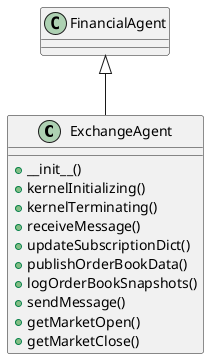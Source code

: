 @startuml
class ExchangeAgent {
  + __init__()
  + kernelInitializing()
  + kernelTerminating()
  + receiveMessage()
  + updateSubscriptionDict()
  + publishOrderBookData()
  + logOrderBookSnapshots()
  + sendMessage()
  + getMarketOpen()
  + getMarketClose()
}
FinancialAgent <|-- ExchangeAgent
@enduml